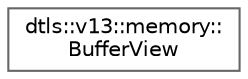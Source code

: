 digraph "Graphical Class Hierarchy"
{
 // LATEX_PDF_SIZE
  bgcolor="transparent";
  edge [fontname=Helvetica,fontsize=10,labelfontname=Helvetica,labelfontsize=10];
  node [fontname=Helvetica,fontsize=10,shape=box,height=0.2,width=0.4];
  rankdir="LR";
  Node0 [id="Node000000",label="dtls::v13::memory::\lBufferView",height=0.2,width=0.4,color="grey40", fillcolor="white", style="filled",URL="$classdtls_1_1v13_1_1memory_1_1BufferView.html",tooltip=" "];
}
